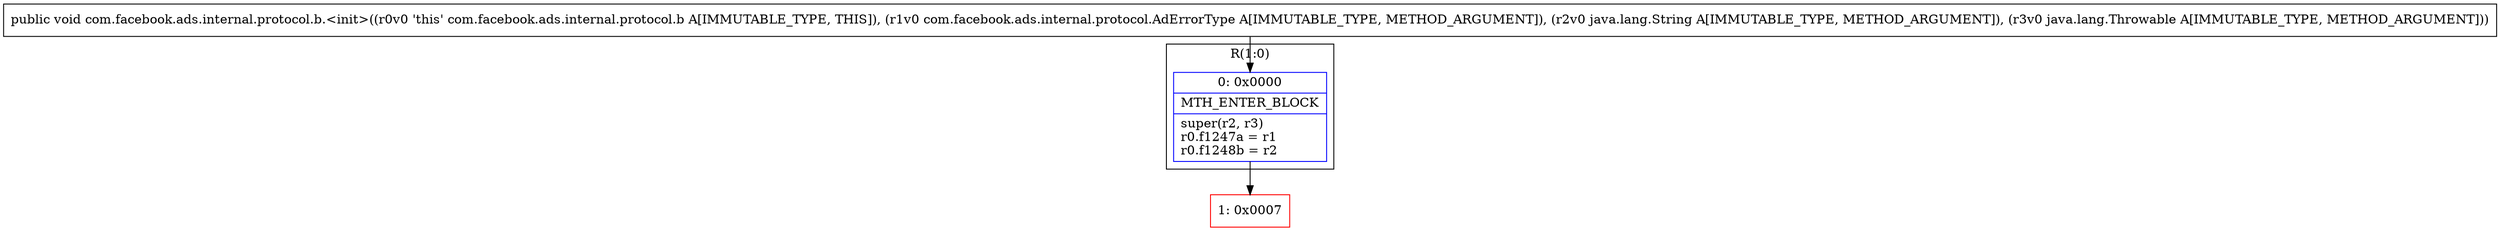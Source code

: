 digraph "CFG forcom.facebook.ads.internal.protocol.b.\<init\>(Lcom\/facebook\/ads\/internal\/protocol\/AdErrorType;Ljava\/lang\/String;Ljava\/lang\/Throwable;)V" {
subgraph cluster_Region_314968391 {
label = "R(1:0)";
node [shape=record,color=blue];
Node_0 [shape=record,label="{0\:\ 0x0000|MTH_ENTER_BLOCK\l|super(r2, r3)\lr0.f1247a = r1\lr0.f1248b = r2\l}"];
}
Node_1 [shape=record,color=red,label="{1\:\ 0x0007}"];
MethodNode[shape=record,label="{public void com.facebook.ads.internal.protocol.b.\<init\>((r0v0 'this' com.facebook.ads.internal.protocol.b A[IMMUTABLE_TYPE, THIS]), (r1v0 com.facebook.ads.internal.protocol.AdErrorType A[IMMUTABLE_TYPE, METHOD_ARGUMENT]), (r2v0 java.lang.String A[IMMUTABLE_TYPE, METHOD_ARGUMENT]), (r3v0 java.lang.Throwable A[IMMUTABLE_TYPE, METHOD_ARGUMENT])) }"];
MethodNode -> Node_0;
Node_0 -> Node_1;
}

